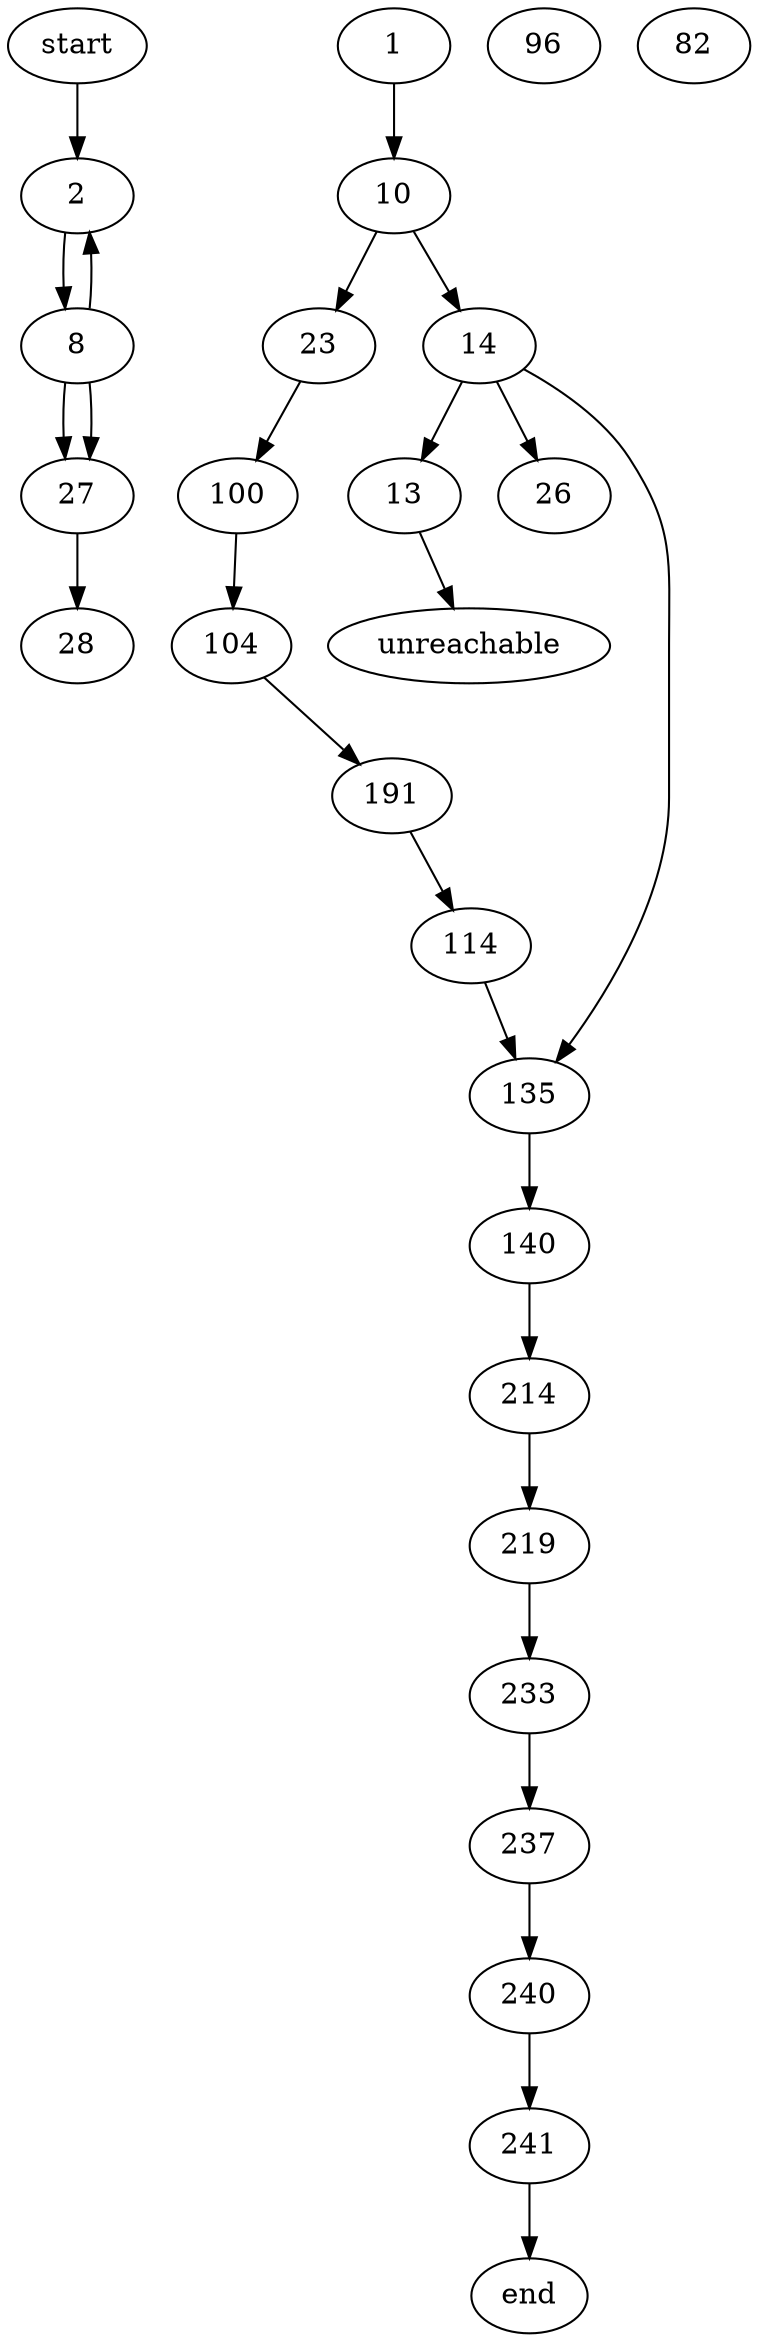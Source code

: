 digraph CFG {
    // Nodes
    "start" [label="start"];
    "8" [label="8"];
    "27" [label="27"];
    "2" [label="2"];
    "1" [label="1"];
    "10" [label="10"];
    "23" [label="23"];
    "14" [label="14"];
    "13" [label="13"];
    "26" [label="26"];
    "96" [label="96"];
    "100" [label="100"];
    "104" [label="104"];
    "191" [label="191"];
    "237" [label="237"];
    "240" [label="240"];
    "241" [label="241"];
    "82" [label="82"];
    "219" [label="219"];
    "233" [label="233"];
    "135" [label="135"];
    "140" [label="140"];
    "214" [label="214"];

    // Edges
    "start" -> "2";
    "2" -> "8";
    "8" -> "27";
    "8" -> "27"; // Loop back
    "8" -> "2"; // Jump to 2 for initialization
    "27" -> "28";
    "1" -> "10";
    "10" -> "23";
    "10" -> "14";
    "14" -> "135";
    "14" -> "13";
    "13" -> "unreachable"; // Unreachable block
    "14" -> "26";
    "23" -> "100";
    "100" -> "104";
    "104" -> "191";
    "191" -> "114";
    "114" -> "135";
    "135" -> "140";
    "140" -> "214";
    "214" -> "219";
    "219" -> "233";
    "233" -> "237";
    "237" -> "240";
    "240" -> "241";
    "241" -> "end"; // End of flow
}